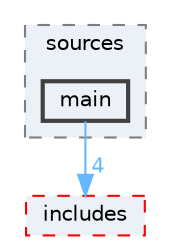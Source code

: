 digraph "apps/cluster/sources/main"
{
 // LATEX_PDF_SIZE
  bgcolor="transparent";
  edge [fontname=Helvetica,fontsize=10,labelfontname=Helvetica,labelfontsize=10];
  node [fontname=Helvetica,fontsize=10,shape=box,height=0.2,width=0.4];
  compound=true
  subgraph clusterdir_e8585d75386710cc6ee08c6bbe2706b6 {
    graph [ bgcolor="#ecf0f7", pencolor="grey50", label="sources", fontname=Helvetica,fontsize=10 style="filled,dashed", URL="dir_e8585d75386710cc6ee08c6bbe2706b6.html",tooltip=""]
  dir_ff795ad2fd8535d2cb208d5e57d37ae2 [label="main", fillcolor="#ecf0f7", color="grey25", style="filled,bold", URL="dir_ff795ad2fd8535d2cb208d5e57d37ae2.html",tooltip=""];
  }
  dir_2a4f0eb436765d0e1bfbb2d23c4680c4 [label="includes", fillcolor="#ecf0f7", color="red", style="filled,dashed", URL="dir_2a4f0eb436765d0e1bfbb2d23c4680c4.html",tooltip=""];
  dir_ff795ad2fd8535d2cb208d5e57d37ae2->dir_2a4f0eb436765d0e1bfbb2d23c4680c4 [headlabel="4", labeldistance=1.5 headhref="dir_000028_000023.html" href="dir_000028_000023.html" color="steelblue1" fontcolor="steelblue1"];
}
